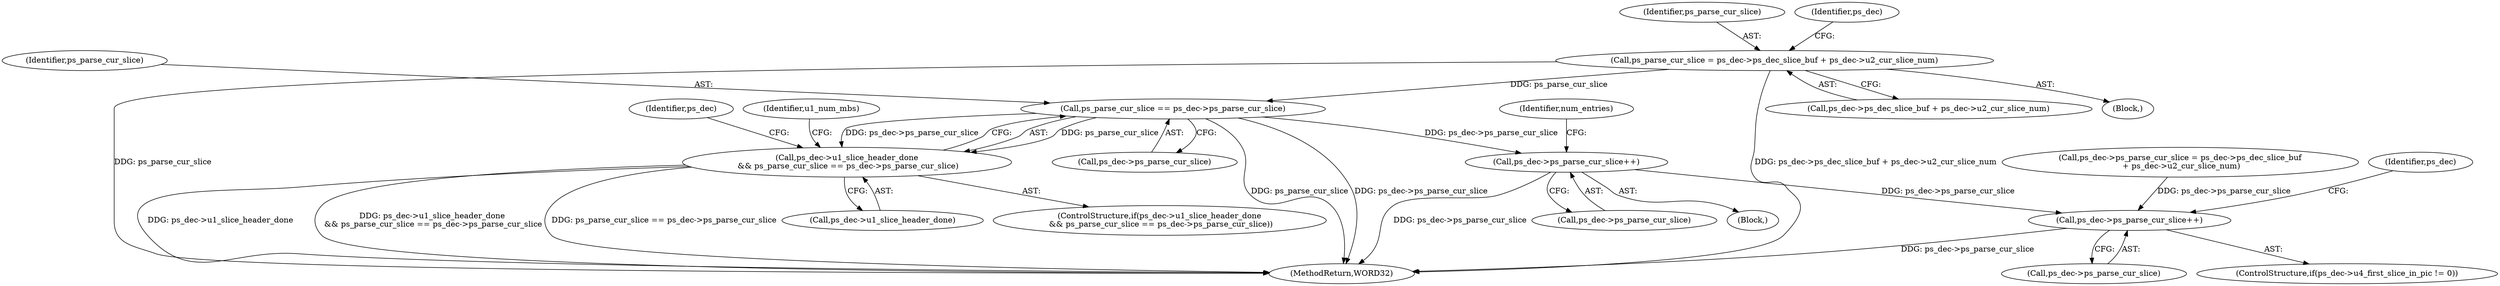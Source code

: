 digraph "0_Android_a78887bcffbc2995cf9ed72e0697acf560875e9e_1@integer" {
"1000495" [label="(Call,ps_parse_cur_slice = ps_dec->ps_dec_slice_buf + ps_dec->u2_cur_slice_num)"];
"1000509" [label="(Call,ps_parse_cur_slice == ps_dec->ps_parse_cur_slice)"];
"1000505" [label="(Call,ps_dec->u1_slice_header_done\n && ps_parse_cur_slice == ps_dec->ps_parse_cur_slice)"];
"1000733" [label="(Call,ps_dec->ps_parse_cur_slice++)"];
"1001312" [label="(Call,ps_dec->ps_parse_cur_slice++)"];
"1001306" [label="(ControlStructure,if(ps_dec->u4_first_slice_in_pic != 0))"];
"1000509" [label="(Call,ps_parse_cur_slice == ps_dec->ps_parse_cur_slice)"];
"1000497" [label="(Call,ps_dec->ps_dec_slice_buf + ps_dec->u2_cur_slice_num)"];
"1000755" [label="(Identifier,num_entries)"];
"1000734" [label="(Call,ps_dec->ps_parse_cur_slice)"];
"1000495" [label="(Call,ps_parse_cur_slice = ps_dec->ps_dec_slice_buf + ps_dec->u2_cur_slice_num)"];
"1000739" [label="(Call,ps_dec->ps_parse_cur_slice = ps_dec->ps_dec_slice_buf\n + ps_dec->u2_cur_slice_num)"];
"1000741" [label="(Identifier,ps_dec)"];
"1001312" [label="(Call,ps_dec->ps_parse_cur_slice++)"];
"1000496" [label="(Identifier,ps_parse_cur_slice)"];
"1001318" [label="(Identifier,ps_dec)"];
"1000505" [label="(Call,ps_dec->u1_slice_header_done\n && ps_parse_cur_slice == ps_dec->ps_parse_cur_slice)"];
"1000733" [label="(Call,ps_dec->ps_parse_cur_slice++)"];
"1000504" [label="(ControlStructure,if(ps_dec->u1_slice_header_done\n && ps_parse_cur_slice == ps_dec->ps_parse_cur_slice))"];
"1000511" [label="(Call,ps_dec->ps_parse_cur_slice)"];
"1000506" [label="(Call,ps_dec->u1_slice_header_done)"];
"1000514" [label="(Block,)"];
"1001313" [label="(Call,ps_dec->ps_parse_cur_slice)"];
"1000493" [label="(Block,)"];
"1000507" [label="(Identifier,ps_dec)"];
"1000510" [label="(Identifier,ps_parse_cur_slice)"];
"1000516" [label="(Identifier,u1_num_mbs)"];
"1001350" [label="(MethodReturn,WORD32)"];
"1000495" -> "1000493"  [label="AST: "];
"1000495" -> "1000497"  [label="CFG: "];
"1000496" -> "1000495"  [label="AST: "];
"1000497" -> "1000495"  [label="AST: "];
"1000507" -> "1000495"  [label="CFG: "];
"1000495" -> "1001350"  [label="DDG: ps_parse_cur_slice"];
"1000495" -> "1001350"  [label="DDG: ps_dec->ps_dec_slice_buf + ps_dec->u2_cur_slice_num"];
"1000495" -> "1000509"  [label="DDG: ps_parse_cur_slice"];
"1000509" -> "1000505"  [label="AST: "];
"1000509" -> "1000511"  [label="CFG: "];
"1000510" -> "1000509"  [label="AST: "];
"1000511" -> "1000509"  [label="AST: "];
"1000505" -> "1000509"  [label="CFG: "];
"1000509" -> "1001350"  [label="DDG: ps_dec->ps_parse_cur_slice"];
"1000509" -> "1001350"  [label="DDG: ps_parse_cur_slice"];
"1000509" -> "1000505"  [label="DDG: ps_parse_cur_slice"];
"1000509" -> "1000505"  [label="DDG: ps_dec->ps_parse_cur_slice"];
"1000509" -> "1000733"  [label="DDG: ps_dec->ps_parse_cur_slice"];
"1000505" -> "1000504"  [label="AST: "];
"1000505" -> "1000506"  [label="CFG: "];
"1000506" -> "1000505"  [label="AST: "];
"1000516" -> "1000505"  [label="CFG: "];
"1000741" -> "1000505"  [label="CFG: "];
"1000505" -> "1001350"  [label="DDG: ps_parse_cur_slice == ps_dec->ps_parse_cur_slice"];
"1000505" -> "1001350"  [label="DDG: ps_dec->u1_slice_header_done"];
"1000505" -> "1001350"  [label="DDG: ps_dec->u1_slice_header_done\n && ps_parse_cur_slice == ps_dec->ps_parse_cur_slice"];
"1000733" -> "1000514"  [label="AST: "];
"1000733" -> "1000734"  [label="CFG: "];
"1000734" -> "1000733"  [label="AST: "];
"1000755" -> "1000733"  [label="CFG: "];
"1000733" -> "1001350"  [label="DDG: ps_dec->ps_parse_cur_slice"];
"1000733" -> "1001312"  [label="DDG: ps_dec->ps_parse_cur_slice"];
"1001312" -> "1001306"  [label="AST: "];
"1001312" -> "1001313"  [label="CFG: "];
"1001313" -> "1001312"  [label="AST: "];
"1001318" -> "1001312"  [label="CFG: "];
"1001312" -> "1001350"  [label="DDG: ps_dec->ps_parse_cur_slice"];
"1000739" -> "1001312"  [label="DDG: ps_dec->ps_parse_cur_slice"];
}
